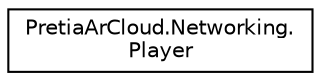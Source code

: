 digraph "Graphical Class Hierarchy"
{
 // LATEX_PDF_SIZE
  edge [fontname="Helvetica",fontsize="10",labelfontname="Helvetica",labelfontsize="10"];
  node [fontname="Helvetica",fontsize="10",shape=record];
  rankdir="LR";
  Node0 [label="PretiaArCloud.Networking.\lPlayer",height=0.2,width=0.4,color="black", fillcolor="white", style="filled",URL="$classPretiaArCloud_1_1Networking_1_1Player.html",tooltip=" "];
}
